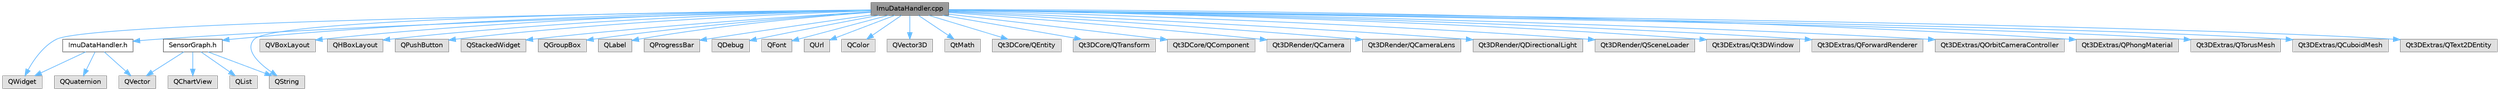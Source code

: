 digraph "ImuDataHandler.cpp"
{
 // LATEX_PDF_SIZE
  bgcolor="transparent";
  edge [fontname=Helvetica,fontsize=10,labelfontname=Helvetica,labelfontsize=10];
  node [fontname=Helvetica,fontsize=10,shape=box,height=0.2,width=0.4];
  Node1 [id="Node000001",label="ImuDataHandler.cpp",height=0.2,width=0.4,color="gray40", fillcolor="grey60", style="filled", fontcolor="black",tooltip=" "];
  Node1 -> Node2 [id="edge39_Node000001_Node000002",color="steelblue1",style="solid",tooltip=" "];
  Node2 [id="Node000002",label="ImuDataHandler.h",height=0.2,width=0.4,color="grey40", fillcolor="white", style="filled",URL="$db/d51/ImuDataHandler_8h.html",tooltip=" "];
  Node2 -> Node3 [id="edge40_Node000002_Node000003",color="steelblue1",style="solid",tooltip=" "];
  Node3 [id="Node000003",label="QWidget",height=0.2,width=0.4,color="grey60", fillcolor="#E0E0E0", style="filled",tooltip=" "];
  Node2 -> Node4 [id="edge41_Node000002_Node000004",color="steelblue1",style="solid",tooltip=" "];
  Node4 [id="Node000004",label="QVector",height=0.2,width=0.4,color="grey60", fillcolor="#E0E0E0", style="filled",tooltip=" "];
  Node2 -> Node5 [id="edge42_Node000002_Node000005",color="steelblue1",style="solid",tooltip=" "];
  Node5 [id="Node000005",label="QQuaternion",height=0.2,width=0.4,color="grey60", fillcolor="#E0E0E0", style="filled",tooltip=" "];
  Node1 -> Node6 [id="edge43_Node000001_Node000006",color="steelblue1",style="solid",tooltip=" "];
  Node6 [id="Node000006",label="SensorGraph.h",height=0.2,width=0.4,color="grey40", fillcolor="white", style="filled",URL="$d9/d72/SensorGraph_8h.html",tooltip="Definiuje klasę SensorGraph służącą do wyświetlania danych z czujników na wykresie."];
  Node6 -> Node7 [id="edge44_Node000006_Node000007",color="steelblue1",style="solid",tooltip=" "];
  Node7 [id="Node000007",label="QChartView",height=0.2,width=0.4,color="grey60", fillcolor="#E0E0E0", style="filled",tooltip=" "];
  Node6 -> Node8 [id="edge45_Node000006_Node000008",color="steelblue1",style="solid",tooltip=" "];
  Node8 [id="Node000008",label="QList",height=0.2,width=0.4,color="grey60", fillcolor="#E0E0E0", style="filled",tooltip=" "];
  Node6 -> Node4 [id="edge46_Node000006_Node000004",color="steelblue1",style="solid",tooltip=" "];
  Node6 -> Node9 [id="edge47_Node000006_Node000009",color="steelblue1",style="solid",tooltip=" "];
  Node9 [id="Node000009",label="QString",height=0.2,width=0.4,color="grey60", fillcolor="#E0E0E0", style="filled",tooltip=" "];
  Node1 -> Node10 [id="edge48_Node000001_Node000010",color="steelblue1",style="solid",tooltip=" "];
  Node10 [id="Node000010",label="QVBoxLayout",height=0.2,width=0.4,color="grey60", fillcolor="#E0E0E0", style="filled",tooltip=" "];
  Node1 -> Node11 [id="edge49_Node000001_Node000011",color="steelblue1",style="solid",tooltip=" "];
  Node11 [id="Node000011",label="QHBoxLayout",height=0.2,width=0.4,color="grey60", fillcolor="#E0E0E0", style="filled",tooltip=" "];
  Node1 -> Node12 [id="edge50_Node000001_Node000012",color="steelblue1",style="solid",tooltip=" "];
  Node12 [id="Node000012",label="QPushButton",height=0.2,width=0.4,color="grey60", fillcolor="#E0E0E0", style="filled",tooltip=" "];
  Node1 -> Node13 [id="edge51_Node000001_Node000013",color="steelblue1",style="solid",tooltip=" "];
  Node13 [id="Node000013",label="QStackedWidget",height=0.2,width=0.4,color="grey60", fillcolor="#E0E0E0", style="filled",tooltip=" "];
  Node1 -> Node14 [id="edge52_Node000001_Node000014",color="steelblue1",style="solid",tooltip=" "];
  Node14 [id="Node000014",label="QGroupBox",height=0.2,width=0.4,color="grey60", fillcolor="#E0E0E0", style="filled",tooltip=" "];
  Node1 -> Node15 [id="edge53_Node000001_Node000015",color="steelblue1",style="solid",tooltip=" "];
  Node15 [id="Node000015",label="QLabel",height=0.2,width=0.4,color="grey60", fillcolor="#E0E0E0", style="filled",tooltip=" "];
  Node1 -> Node16 [id="edge54_Node000001_Node000016",color="steelblue1",style="solid",tooltip=" "];
  Node16 [id="Node000016",label="QProgressBar",height=0.2,width=0.4,color="grey60", fillcolor="#E0E0E0", style="filled",tooltip=" "];
  Node1 -> Node3 [id="edge55_Node000001_Node000003",color="steelblue1",style="solid",tooltip=" "];
  Node1 -> Node17 [id="edge56_Node000001_Node000017",color="steelblue1",style="solid",tooltip=" "];
  Node17 [id="Node000017",label="QDebug",height=0.2,width=0.4,color="grey60", fillcolor="#E0E0E0", style="filled",tooltip=" "];
  Node1 -> Node18 [id="edge57_Node000001_Node000018",color="steelblue1",style="solid",tooltip=" "];
  Node18 [id="Node000018",label="QFont",height=0.2,width=0.4,color="grey60", fillcolor="#E0E0E0", style="filled",tooltip=" "];
  Node1 -> Node19 [id="edge58_Node000001_Node000019",color="steelblue1",style="solid",tooltip=" "];
  Node19 [id="Node000019",label="QUrl",height=0.2,width=0.4,color="grey60", fillcolor="#E0E0E0", style="filled",tooltip=" "];
  Node1 -> Node20 [id="edge59_Node000001_Node000020",color="steelblue1",style="solid",tooltip=" "];
  Node20 [id="Node000020",label="QColor",height=0.2,width=0.4,color="grey60", fillcolor="#E0E0E0", style="filled",tooltip=" "];
  Node1 -> Node9 [id="edge60_Node000001_Node000009",color="steelblue1",style="solid",tooltip=" "];
  Node1 -> Node21 [id="edge61_Node000001_Node000021",color="steelblue1",style="solid",tooltip=" "];
  Node21 [id="Node000021",label="QVector3D",height=0.2,width=0.4,color="grey60", fillcolor="#E0E0E0", style="filled",tooltip=" "];
  Node1 -> Node22 [id="edge62_Node000001_Node000022",color="steelblue1",style="solid",tooltip=" "];
  Node22 [id="Node000022",label="QtMath",height=0.2,width=0.4,color="grey60", fillcolor="#E0E0E0", style="filled",tooltip=" "];
  Node1 -> Node23 [id="edge63_Node000001_Node000023",color="steelblue1",style="solid",tooltip=" "];
  Node23 [id="Node000023",label="Qt3DCore/QEntity",height=0.2,width=0.4,color="grey60", fillcolor="#E0E0E0", style="filled",tooltip=" "];
  Node1 -> Node24 [id="edge64_Node000001_Node000024",color="steelblue1",style="solid",tooltip=" "];
  Node24 [id="Node000024",label="Qt3DCore/QTransform",height=0.2,width=0.4,color="grey60", fillcolor="#E0E0E0", style="filled",tooltip=" "];
  Node1 -> Node25 [id="edge65_Node000001_Node000025",color="steelblue1",style="solid",tooltip=" "];
  Node25 [id="Node000025",label="Qt3DCore/QComponent",height=0.2,width=0.4,color="grey60", fillcolor="#E0E0E0", style="filled",tooltip=" "];
  Node1 -> Node26 [id="edge66_Node000001_Node000026",color="steelblue1",style="solid",tooltip=" "];
  Node26 [id="Node000026",label="Qt3DRender/QCamera",height=0.2,width=0.4,color="grey60", fillcolor="#E0E0E0", style="filled",tooltip=" "];
  Node1 -> Node27 [id="edge67_Node000001_Node000027",color="steelblue1",style="solid",tooltip=" "];
  Node27 [id="Node000027",label="Qt3DRender/QCameraLens",height=0.2,width=0.4,color="grey60", fillcolor="#E0E0E0", style="filled",tooltip=" "];
  Node1 -> Node28 [id="edge68_Node000001_Node000028",color="steelblue1",style="solid",tooltip=" "];
  Node28 [id="Node000028",label="Qt3DRender/QDirectionalLight",height=0.2,width=0.4,color="grey60", fillcolor="#E0E0E0", style="filled",tooltip=" "];
  Node1 -> Node29 [id="edge69_Node000001_Node000029",color="steelblue1",style="solid",tooltip=" "];
  Node29 [id="Node000029",label="Qt3DRender/QSceneLoader",height=0.2,width=0.4,color="grey60", fillcolor="#E0E0E0", style="filled",tooltip=" "];
  Node1 -> Node30 [id="edge70_Node000001_Node000030",color="steelblue1",style="solid",tooltip=" "];
  Node30 [id="Node000030",label="Qt3DExtras/Qt3DWindow",height=0.2,width=0.4,color="grey60", fillcolor="#E0E0E0", style="filled",tooltip=" "];
  Node1 -> Node31 [id="edge71_Node000001_Node000031",color="steelblue1",style="solid",tooltip=" "];
  Node31 [id="Node000031",label="Qt3DExtras/QForwardRenderer",height=0.2,width=0.4,color="grey60", fillcolor="#E0E0E0", style="filled",tooltip=" "];
  Node1 -> Node32 [id="edge72_Node000001_Node000032",color="steelblue1",style="solid",tooltip=" "];
  Node32 [id="Node000032",label="Qt3DExtras/QOrbitCameraController",height=0.2,width=0.4,color="grey60", fillcolor="#E0E0E0", style="filled",tooltip=" "];
  Node1 -> Node33 [id="edge73_Node000001_Node000033",color="steelblue1",style="solid",tooltip=" "];
  Node33 [id="Node000033",label="Qt3DExtras/QPhongMaterial",height=0.2,width=0.4,color="grey60", fillcolor="#E0E0E0", style="filled",tooltip=" "];
  Node1 -> Node34 [id="edge74_Node000001_Node000034",color="steelblue1",style="solid",tooltip=" "];
  Node34 [id="Node000034",label="Qt3DExtras/QTorusMesh",height=0.2,width=0.4,color="grey60", fillcolor="#E0E0E0", style="filled",tooltip=" "];
  Node1 -> Node35 [id="edge75_Node000001_Node000035",color="steelblue1",style="solid",tooltip=" "];
  Node35 [id="Node000035",label="Qt3DExtras/QCuboidMesh",height=0.2,width=0.4,color="grey60", fillcolor="#E0E0E0", style="filled",tooltip=" "];
  Node1 -> Node36 [id="edge76_Node000001_Node000036",color="steelblue1",style="solid",tooltip=" "];
  Node36 [id="Node000036",label="Qt3DExtras/QText2DEntity",height=0.2,width=0.4,color="grey60", fillcolor="#E0E0E0", style="filled",tooltip=" "];
}
